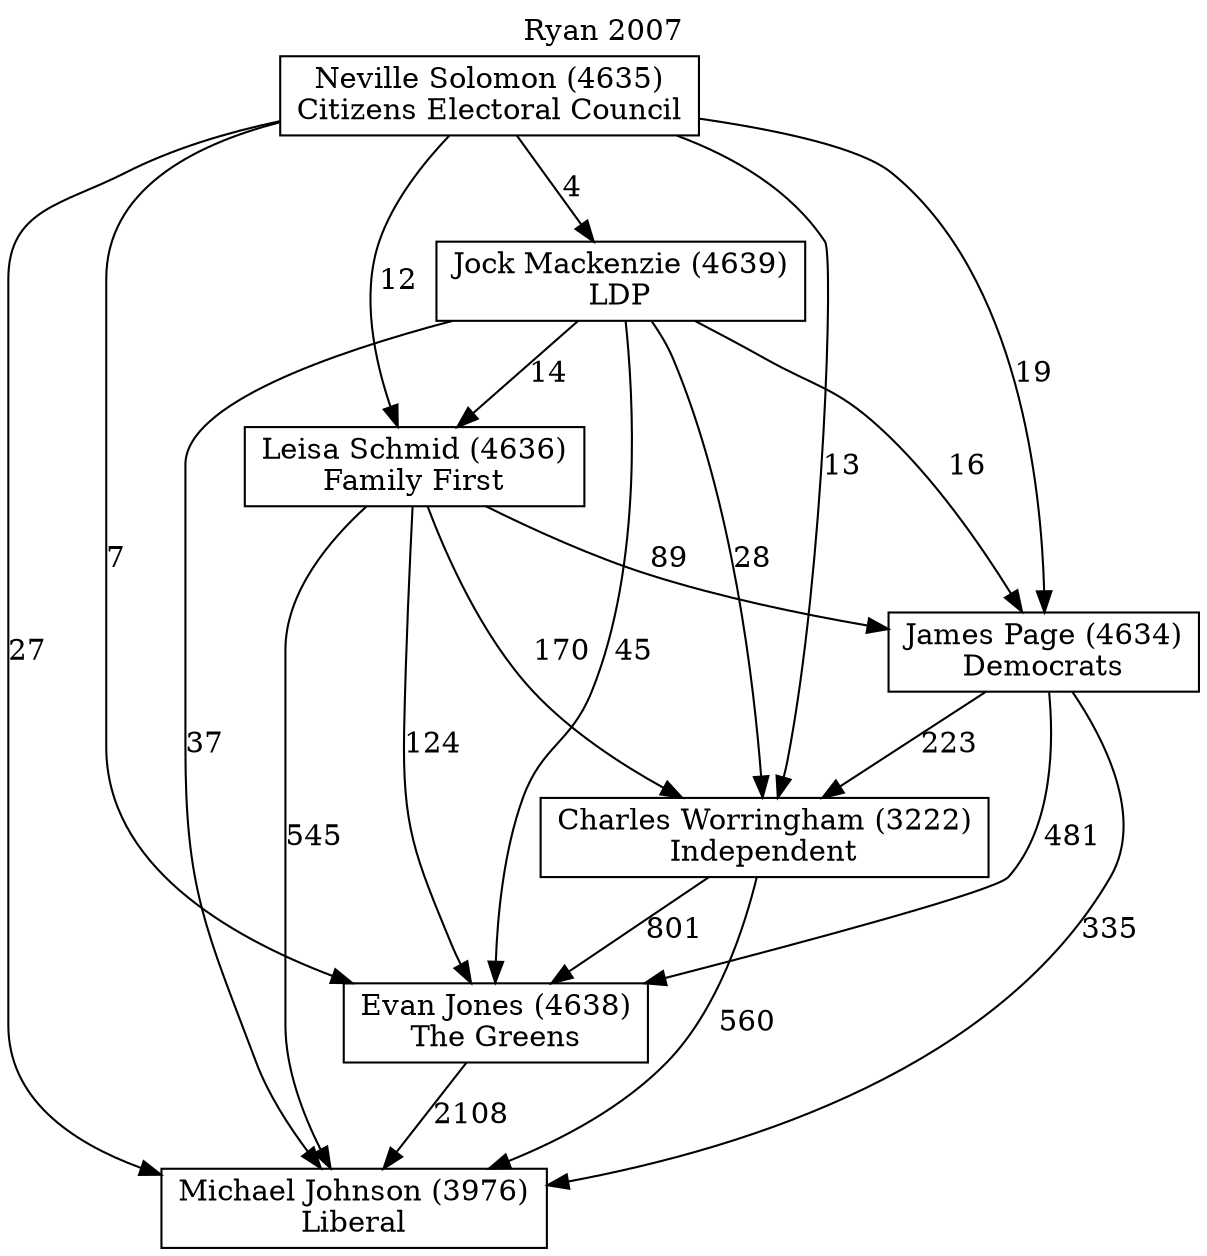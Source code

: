 // House preference flow
digraph "Michael Johnson (3976)_Ryan_2007" {
	graph [label="Ryan 2007" labelloc=t mclimit=10]
	node [shape=box]
	"Michael Johnson (3976)" [label="Michael Johnson (3976)
Liberal"]
	"Evan Jones (4638)" [label="Evan Jones (4638)
The Greens"]
	"Charles Worringham (3222)" [label="Charles Worringham (3222)
Independent"]
	"James Page (4634)" [label="James Page (4634)
Democrats"]
	"Leisa Schmid (4636)" [label="Leisa Schmid (4636)
Family First"]
	"Jock Mackenzie (4639)" [label="Jock Mackenzie (4639)
LDP"]
	"Neville Solomon (4635)" [label="Neville Solomon (4635)
Citizens Electoral Council"]
	"Evan Jones (4638)" -> "Michael Johnson (3976)" [label=2108]
	"Charles Worringham (3222)" -> "Evan Jones (4638)" [label=801]
	"James Page (4634)" -> "Charles Worringham (3222)" [label=223]
	"Leisa Schmid (4636)" -> "James Page (4634)" [label=89]
	"Jock Mackenzie (4639)" -> "Leisa Schmid (4636)" [label=14]
	"Neville Solomon (4635)" -> "Jock Mackenzie (4639)" [label=4]
	"Charles Worringham (3222)" -> "Michael Johnson (3976)" [label=560]
	"James Page (4634)" -> "Michael Johnson (3976)" [label=335]
	"Leisa Schmid (4636)" -> "Michael Johnson (3976)" [label=545]
	"Jock Mackenzie (4639)" -> "Michael Johnson (3976)" [label=37]
	"Neville Solomon (4635)" -> "Michael Johnson (3976)" [label=27]
	"Neville Solomon (4635)" -> "Leisa Schmid (4636)" [label=12]
	"Jock Mackenzie (4639)" -> "James Page (4634)" [label=16]
	"Neville Solomon (4635)" -> "James Page (4634)" [label=19]
	"Leisa Schmid (4636)" -> "Charles Worringham (3222)" [label=170]
	"Jock Mackenzie (4639)" -> "Charles Worringham (3222)" [label=28]
	"Neville Solomon (4635)" -> "Charles Worringham (3222)" [label=13]
	"James Page (4634)" -> "Evan Jones (4638)" [label=481]
	"Leisa Schmid (4636)" -> "Evan Jones (4638)" [label=124]
	"Jock Mackenzie (4639)" -> "Evan Jones (4638)" [label=45]
	"Neville Solomon (4635)" -> "Evan Jones (4638)" [label=7]
}
